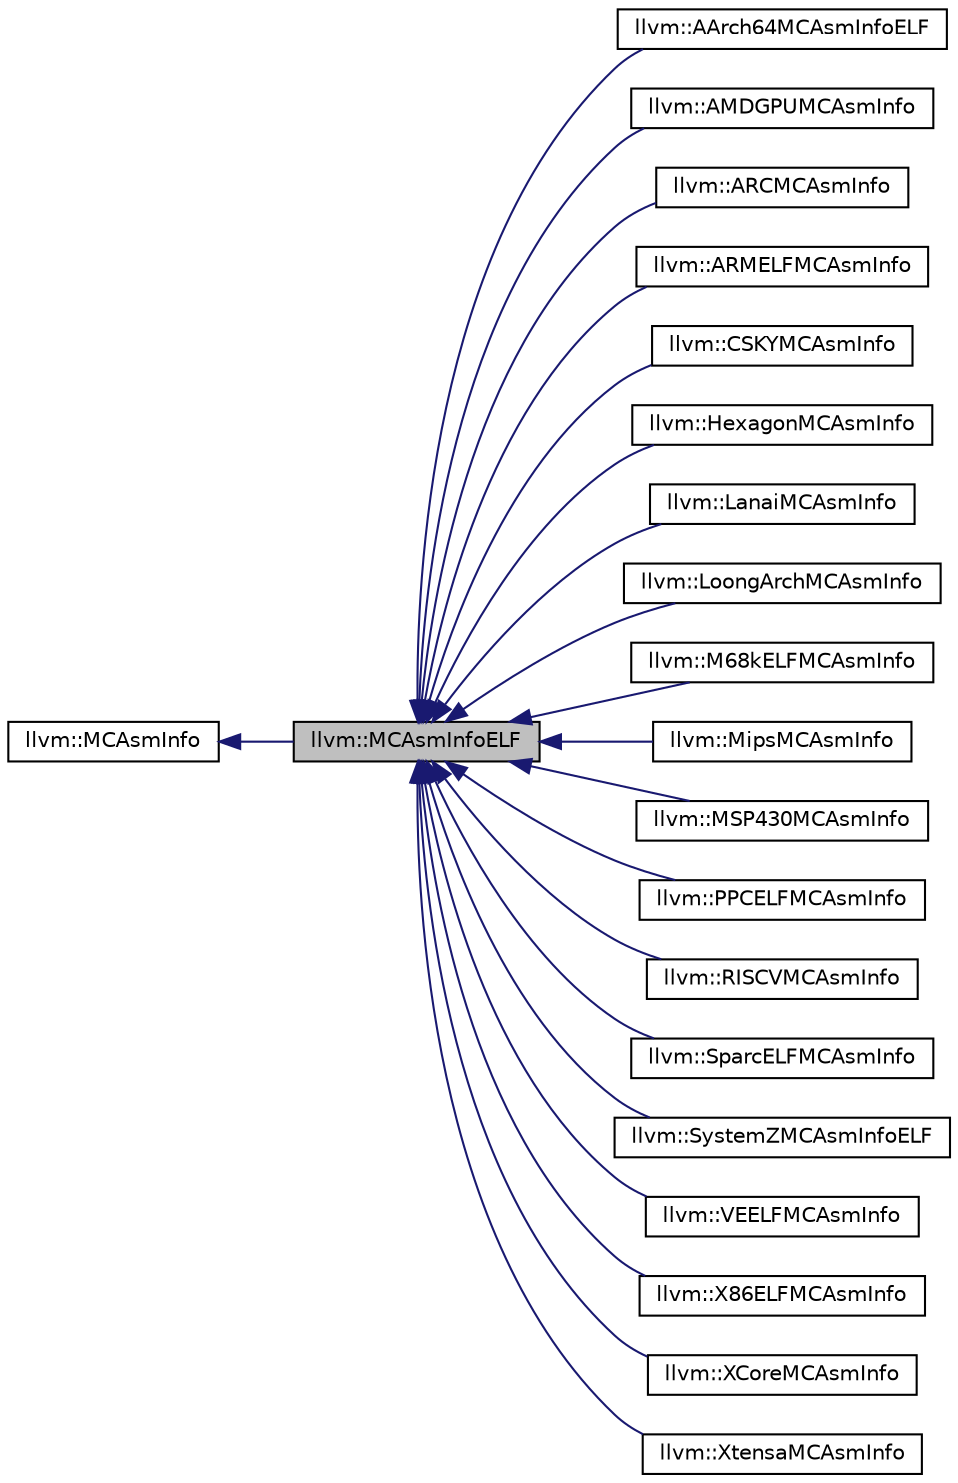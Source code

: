 digraph "llvm::MCAsmInfoELF"
{
 // LATEX_PDF_SIZE
  bgcolor="transparent";
  edge [fontname="Helvetica",fontsize="10",labelfontname="Helvetica",labelfontsize="10"];
  node [fontname="Helvetica",fontsize="10",shape=record];
  rankdir="LR";
  Node1 [label="llvm::MCAsmInfoELF",height=0.2,width=0.4,color="black", fillcolor="grey75", style="filled", fontcolor="black",tooltip=" "];
  Node2 -> Node1 [dir="back",color="midnightblue",fontsize="10",style="solid",fontname="Helvetica"];
  Node2 [label="llvm::MCAsmInfo",height=0.2,width=0.4,color="black",URL="$classllvm_1_1MCAsmInfo.html",tooltip="This class is intended to be used as a base class for asm properties and features specific to the tar..."];
  Node1 -> Node3 [dir="back",color="midnightblue",fontsize="10",style="solid",fontname="Helvetica"];
  Node3 [label="llvm::AArch64MCAsmInfoELF",height=0.2,width=0.4,color="black",URL="$structllvm_1_1AArch64MCAsmInfoELF.html",tooltip=" "];
  Node1 -> Node4 [dir="back",color="midnightblue",fontsize="10",style="solid",fontname="Helvetica"];
  Node4 [label="llvm::AMDGPUMCAsmInfo",height=0.2,width=0.4,color="black",URL="$classllvm_1_1AMDGPUMCAsmInfo.html",tooltip=" "];
  Node1 -> Node5 [dir="back",color="midnightblue",fontsize="10",style="solid",fontname="Helvetica"];
  Node5 [label="llvm::ARCMCAsmInfo",height=0.2,width=0.4,color="black",URL="$classllvm_1_1ARCMCAsmInfo.html",tooltip=" "];
  Node1 -> Node6 [dir="back",color="midnightblue",fontsize="10",style="solid",fontname="Helvetica"];
  Node6 [label="llvm::ARMELFMCAsmInfo",height=0.2,width=0.4,color="black",URL="$classllvm_1_1ARMELFMCAsmInfo.html",tooltip=" "];
  Node1 -> Node7 [dir="back",color="midnightblue",fontsize="10",style="solid",fontname="Helvetica"];
  Node7 [label="llvm::CSKYMCAsmInfo",height=0.2,width=0.4,color="black",URL="$classllvm_1_1CSKYMCAsmInfo.html",tooltip=" "];
  Node1 -> Node8 [dir="back",color="midnightblue",fontsize="10",style="solid",fontname="Helvetica"];
  Node8 [label="llvm::HexagonMCAsmInfo",height=0.2,width=0.4,color="black",URL="$classllvm_1_1HexagonMCAsmInfo.html",tooltip=" "];
  Node1 -> Node9 [dir="back",color="midnightblue",fontsize="10",style="solid",fontname="Helvetica"];
  Node9 [label="llvm::LanaiMCAsmInfo",height=0.2,width=0.4,color="black",URL="$classllvm_1_1LanaiMCAsmInfo.html",tooltip=" "];
  Node1 -> Node10 [dir="back",color="midnightblue",fontsize="10",style="solid",fontname="Helvetica"];
  Node10 [label="llvm::LoongArchMCAsmInfo",height=0.2,width=0.4,color="black",URL="$classllvm_1_1LoongArchMCAsmInfo.html",tooltip=" "];
  Node1 -> Node11 [dir="back",color="midnightblue",fontsize="10",style="solid",fontname="Helvetica"];
  Node11 [label="llvm::M68kELFMCAsmInfo",height=0.2,width=0.4,color="black",URL="$classllvm_1_1M68kELFMCAsmInfo.html",tooltip=" "];
  Node1 -> Node12 [dir="back",color="midnightblue",fontsize="10",style="solid",fontname="Helvetica"];
  Node12 [label="llvm::MipsMCAsmInfo",height=0.2,width=0.4,color="black",URL="$classllvm_1_1MipsMCAsmInfo.html",tooltip=" "];
  Node1 -> Node13 [dir="back",color="midnightblue",fontsize="10",style="solid",fontname="Helvetica"];
  Node13 [label="llvm::MSP430MCAsmInfo",height=0.2,width=0.4,color="black",URL="$classllvm_1_1MSP430MCAsmInfo.html",tooltip=" "];
  Node1 -> Node14 [dir="back",color="midnightblue",fontsize="10",style="solid",fontname="Helvetica"];
  Node14 [label="llvm::PPCELFMCAsmInfo",height=0.2,width=0.4,color="black",URL="$classllvm_1_1PPCELFMCAsmInfo.html",tooltip=" "];
  Node1 -> Node15 [dir="back",color="midnightblue",fontsize="10",style="solid",fontname="Helvetica"];
  Node15 [label="llvm::RISCVMCAsmInfo",height=0.2,width=0.4,color="black",URL="$classllvm_1_1RISCVMCAsmInfo.html",tooltip=" "];
  Node1 -> Node16 [dir="back",color="midnightblue",fontsize="10",style="solid",fontname="Helvetica"];
  Node16 [label="llvm::SparcELFMCAsmInfo",height=0.2,width=0.4,color="black",URL="$classllvm_1_1SparcELFMCAsmInfo.html",tooltip=" "];
  Node1 -> Node17 [dir="back",color="midnightblue",fontsize="10",style="solid",fontname="Helvetica"];
  Node17 [label="llvm::SystemZMCAsmInfoELF",height=0.2,width=0.4,color="black",URL="$classllvm_1_1SystemZMCAsmInfoELF.html",tooltip=" "];
  Node1 -> Node18 [dir="back",color="midnightblue",fontsize="10",style="solid",fontname="Helvetica"];
  Node18 [label="llvm::VEELFMCAsmInfo",height=0.2,width=0.4,color="black",URL="$classllvm_1_1VEELFMCAsmInfo.html",tooltip=" "];
  Node1 -> Node19 [dir="back",color="midnightblue",fontsize="10",style="solid",fontname="Helvetica"];
  Node19 [label="llvm::X86ELFMCAsmInfo",height=0.2,width=0.4,color="black",URL="$classllvm_1_1X86ELFMCAsmInfo.html",tooltip=" "];
  Node1 -> Node20 [dir="back",color="midnightblue",fontsize="10",style="solid",fontname="Helvetica"];
  Node20 [label="llvm::XCoreMCAsmInfo",height=0.2,width=0.4,color="black",URL="$classllvm_1_1XCoreMCAsmInfo.html",tooltip=" "];
  Node1 -> Node21 [dir="back",color="midnightblue",fontsize="10",style="solid",fontname="Helvetica"];
  Node21 [label="llvm::XtensaMCAsmInfo",height=0.2,width=0.4,color="black",URL="$classllvm_1_1XtensaMCAsmInfo.html",tooltip=" "];
}
